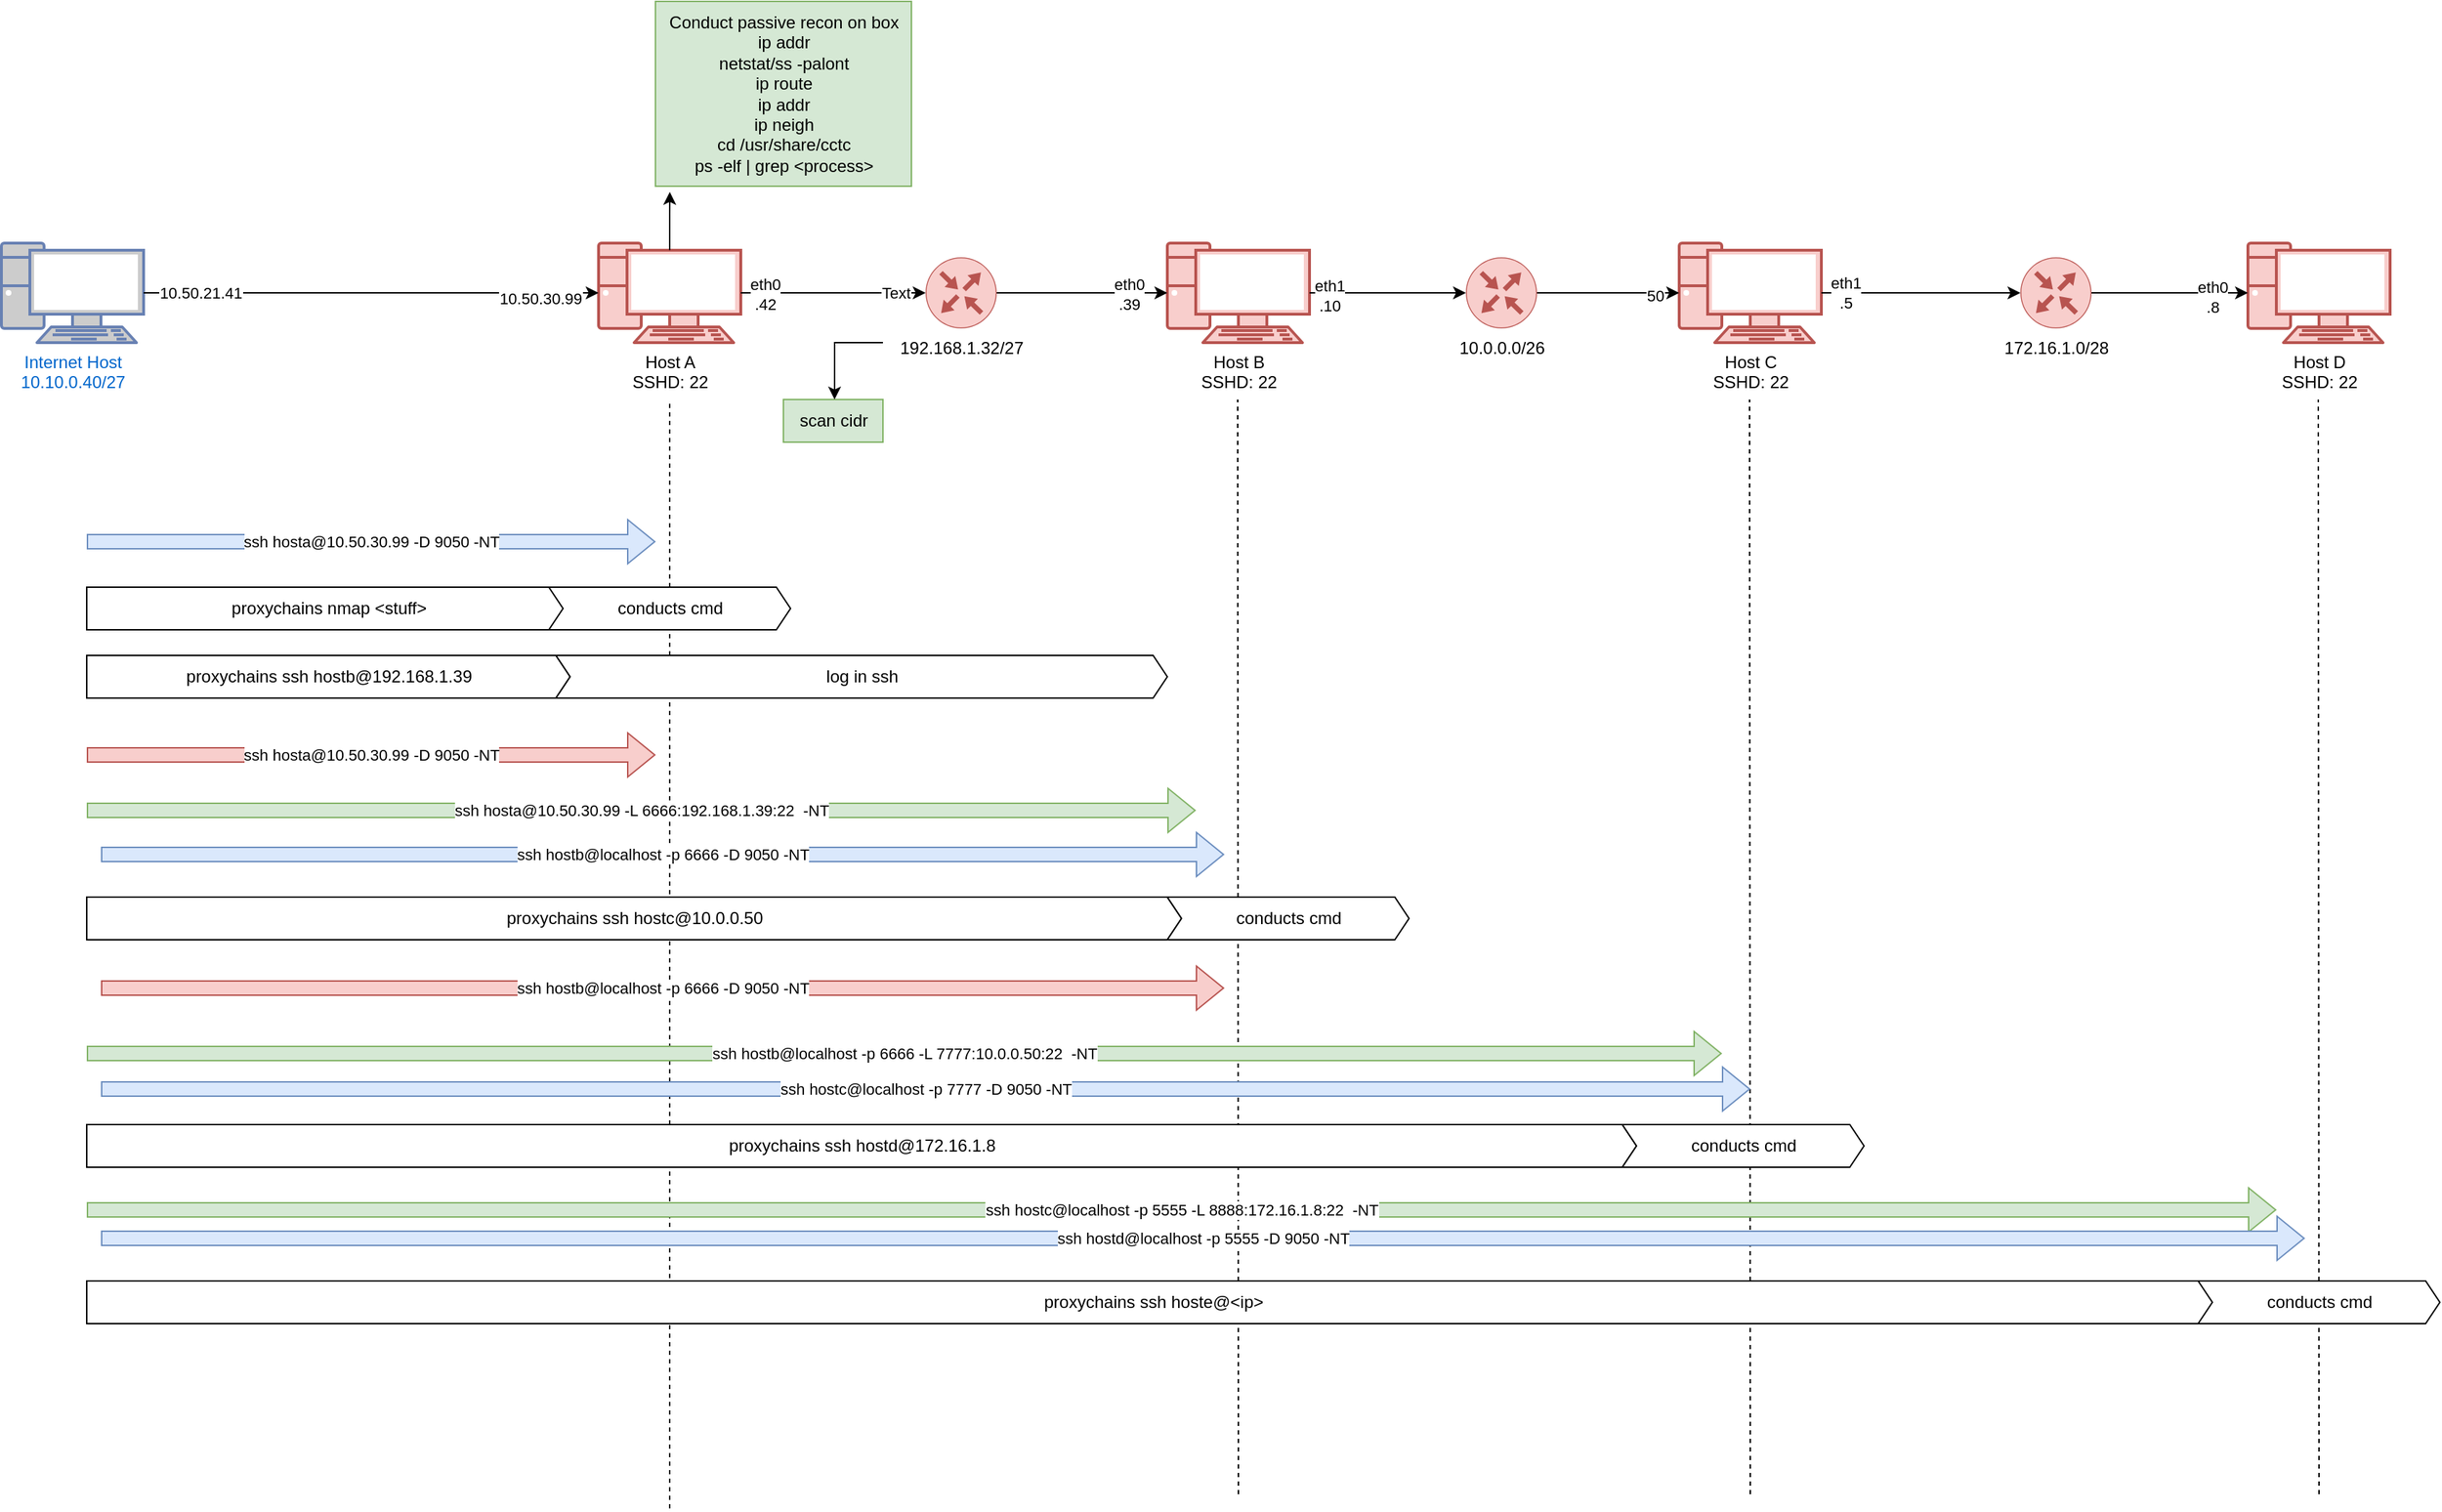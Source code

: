 <mxfile version="24.5.3" type="github">
  <diagram name="Page-1" id="iQ5KhEgalkeNzzqRlSKW">
    <mxGraphModel dx="989" dy="537" grid="1" gridSize="10" guides="1" tooltips="1" connect="1" arrows="1" fold="1" page="1" pageScale="1" pageWidth="850" pageHeight="1100" math="0" shadow="0">
      <root>
        <mxCell id="0" />
        <mxCell id="1" parent="0" />
        <mxCell id="FURbWRbi5EmWoerNdc4_-44" value="" style="endArrow=none;dashed=1;html=1;rounded=0;" edge="1" parent="1">
          <mxGeometry width="50" height="50" relative="1" as="geometry">
            <mxPoint x="1310" y="1060" as="sourcePoint" />
            <mxPoint x="1309.5" y="290" as="targetPoint" />
          </mxGeometry>
        </mxCell>
        <mxCell id="FURbWRbi5EmWoerNdc4_-30" value="" style="endArrow=none;dashed=1;html=1;rounded=0;" edge="1" parent="1">
          <mxGeometry width="50" height="50" relative="1" as="geometry">
            <mxPoint x="950" y="1060" as="sourcePoint" />
            <mxPoint x="949.5" y="290" as="targetPoint" />
          </mxGeometry>
        </mxCell>
        <mxCell id="FURbWRbi5EmWoerNdc4_-29" value="" style="endArrow=none;dashed=1;html=1;rounded=0;" edge="1" parent="1">
          <mxGeometry width="50" height="50" relative="1" as="geometry">
            <mxPoint x="550" y="1070" as="sourcePoint" />
            <mxPoint x="550" y="290" as="targetPoint" />
          </mxGeometry>
        </mxCell>
        <mxCell id="FURbWRbi5EmWoerNdc4_-1" value="192.168.1.32/27" style="sketch=0;points=[[0.5,0,0],[1,0.5,0],[0.5,1,0],[0,0.5,0],[0.145,0.145,0],[0.856,0.145,0],[0.855,0.856,0],[0.145,0.855,0]];verticalLabelPosition=bottom;html=1;verticalAlign=top;aspect=fixed;align=center;pointerEvents=1;shape=mxgraph.cisco19.rect;prIcon=router;fillColor=#f8cecc;strokeColor=#b85450;" vertex="1" parent="1">
          <mxGeometry x="730" y="190" width="50" height="50" as="geometry" />
        </mxCell>
        <mxCell id="FURbWRbi5EmWoerNdc4_-2" value="Internet Host&lt;div&gt;10.10.0.40/27&lt;/div&gt;" style="fontColor=#0066CC;verticalAlign=top;verticalLabelPosition=bottom;labelPosition=center;align=center;html=1;outlineConnect=0;fillColor=#CCCCCC;strokeColor=#6881B3;gradientColor=none;gradientDirection=north;strokeWidth=2;shape=mxgraph.networks.pc;" vertex="1" parent="1">
          <mxGeometry x="80" y="180" width="100" height="70" as="geometry" />
        </mxCell>
        <mxCell id="FURbWRbi5EmWoerNdc4_-3" value="Host A&lt;div&gt;SSHD: 22&lt;/div&gt;" style="verticalAlign=top;verticalLabelPosition=bottom;labelPosition=center;align=center;html=1;outlineConnect=0;fillColor=#f8cecc;strokeColor=#b85450;gradientDirection=north;strokeWidth=2;shape=mxgraph.networks.pc;" vertex="1" parent="1">
          <mxGeometry x="500" y="180" width="100" height="70" as="geometry" />
        </mxCell>
        <mxCell id="FURbWRbi5EmWoerNdc4_-4" value="10.50.21.41" style="edgeStyle=orthogonalEdgeStyle;rounded=0;orthogonalLoop=1;jettySize=auto;html=1;exitX=1;exitY=0.5;exitDx=0;exitDy=0;exitPerimeter=0;entryX=0;entryY=0.5;entryDx=0;entryDy=0;entryPerimeter=0;" edge="1" parent="1" source="FURbWRbi5EmWoerNdc4_-2" target="FURbWRbi5EmWoerNdc4_-3">
          <mxGeometry x="-0.75" relative="1" as="geometry">
            <mxPoint as="offset" />
          </mxGeometry>
        </mxCell>
        <mxCell id="FURbWRbi5EmWoerNdc4_-5" value="10.50.30.99" style="edgeLabel;html=1;align=center;verticalAlign=middle;resizable=0;points=[];" vertex="1" connectable="0" parent="FURbWRbi5EmWoerNdc4_-4">
          <mxGeometry x="0.744" y="-4" relative="1" as="geometry">
            <mxPoint as="offset" />
          </mxGeometry>
        </mxCell>
        <mxCell id="FURbWRbi5EmWoerNdc4_-6" style="edgeStyle=orthogonalEdgeStyle;rounded=0;orthogonalLoop=1;jettySize=auto;html=1;exitX=1;exitY=0.5;exitDx=0;exitDy=0;exitPerimeter=0;entryX=0;entryY=0.5;entryDx=0;entryDy=0;entryPerimeter=0;" edge="1" parent="1" source="FURbWRbi5EmWoerNdc4_-3" target="FURbWRbi5EmWoerNdc4_-1">
          <mxGeometry relative="1" as="geometry" />
        </mxCell>
        <mxCell id="FURbWRbi5EmWoerNdc4_-7" value="eth0&lt;div&gt;.42&lt;/div&gt;" style="edgeLabel;html=1;align=center;verticalAlign=middle;resizable=0;points=[];" vertex="1" connectable="0" parent="FURbWRbi5EmWoerNdc4_-6">
          <mxGeometry x="-0.747" y="-1" relative="1" as="geometry">
            <mxPoint as="offset" />
          </mxGeometry>
        </mxCell>
        <mxCell id="FURbWRbi5EmWoerNdc4_-8" value="Text" style="edgeLabel;html=1;align=center;verticalAlign=middle;resizable=0;points=[];" vertex="1" connectable="0" parent="FURbWRbi5EmWoerNdc4_-6">
          <mxGeometry x="0.674" relative="1" as="geometry">
            <mxPoint as="offset" />
          </mxGeometry>
        </mxCell>
        <mxCell id="FURbWRbi5EmWoerNdc4_-9" value="scan cidr" style="text;html=1;align=center;verticalAlign=middle;resizable=0;points=[];autosize=1;strokeColor=#82b366;fillColor=#d5e8d4;" vertex="1" parent="1">
          <mxGeometry x="630" y="290" width="70" height="30" as="geometry" />
        </mxCell>
        <mxCell id="FURbWRbi5EmWoerNdc4_-10" style="edgeStyle=orthogonalEdgeStyle;rounded=0;orthogonalLoop=1;jettySize=auto;html=1;entryX=0.514;entryY=0;entryDx=0;entryDy=0;entryPerimeter=0;" edge="1" parent="1" target="FURbWRbi5EmWoerNdc4_-9">
          <mxGeometry relative="1" as="geometry">
            <mxPoint x="700" y="250" as="sourcePoint" />
            <Array as="points">
              <mxPoint x="666" y="250" />
            </Array>
          </mxGeometry>
        </mxCell>
        <mxCell id="FURbWRbi5EmWoerNdc4_-11" value="Conduct passive recon on box&lt;div&gt;ip addr&lt;/div&gt;&lt;div&gt;netstat/ss -palont&lt;/div&gt;&lt;div&gt;ip route&lt;/div&gt;&lt;div&gt;ip addr&lt;/div&gt;&lt;div&gt;ip neigh&lt;/div&gt;&lt;div&gt;cd /usr/share/cctc&lt;/div&gt;&lt;div&gt;ps -elf | grep &amp;lt;process&amp;gt;&lt;/div&gt;" style="text;html=1;align=center;verticalAlign=middle;resizable=0;points=[];autosize=1;strokeColor=#82b366;fillColor=#d5e8d4;" vertex="1" parent="1">
          <mxGeometry x="540" y="10" width="180" height="130" as="geometry" />
        </mxCell>
        <mxCell id="FURbWRbi5EmWoerNdc4_-12" style="edgeStyle=orthogonalEdgeStyle;rounded=0;orthogonalLoop=1;jettySize=auto;html=1;exitX=0.5;exitY=0.07;exitDx=0;exitDy=0;exitPerimeter=0;entryX=0.056;entryY=1.031;entryDx=0;entryDy=0;entryPerimeter=0;" edge="1" parent="1" source="FURbWRbi5EmWoerNdc4_-3" target="FURbWRbi5EmWoerNdc4_-11">
          <mxGeometry relative="1" as="geometry">
            <mxPoint x="430" y="120" as="targetPoint" />
          </mxGeometry>
        </mxCell>
        <mxCell id="FURbWRbi5EmWoerNdc4_-13" value="ssh hosta@10.50.30.99 -D 9050 -NT" style="shape=flexArrow;endArrow=classic;html=1;rounded=0;fillColor=#dae8fc;strokeColor=#6c8ebf;" edge="1" parent="1">
          <mxGeometry width="50" height="50" relative="1" as="geometry">
            <mxPoint x="140" y="390" as="sourcePoint" />
            <mxPoint x="540" y="390" as="targetPoint" />
          </mxGeometry>
        </mxCell>
        <mxCell id="FURbWRbi5EmWoerNdc4_-16" value="proxychains nmap &amp;lt;stuff&amp;gt;" style="html=1;shadow=0;dashed=0;align=center;verticalAlign=middle;shape=mxgraph.arrows2.arrow;dy=0;dx=10;notch=0;" vertex="1" parent="1">
          <mxGeometry x="140" y="422" width="340" height="30" as="geometry" />
        </mxCell>
        <mxCell id="FURbWRbi5EmWoerNdc4_-20" value="conducts cmd" style="html=1;shadow=0;dashed=0;align=center;verticalAlign=middle;shape=mxgraph.arrows2.arrow;dy=0;dx=10;notch=10;" vertex="1" parent="1">
          <mxGeometry x="465" y="422" width="170" height="30" as="geometry" />
        </mxCell>
        <mxCell id="FURbWRbi5EmWoerNdc4_-21" value="Host B&lt;div&gt;SSHD: 22&lt;/div&gt;" style="verticalAlign=top;verticalLabelPosition=bottom;labelPosition=center;align=center;html=1;outlineConnect=0;fillColor=#f8cecc;strokeColor=#b85450;gradientDirection=north;strokeWidth=2;shape=mxgraph.networks.pc;" vertex="1" parent="1">
          <mxGeometry x="900" y="180" width="100" height="70" as="geometry" />
        </mxCell>
        <mxCell id="FURbWRbi5EmWoerNdc4_-22" style="edgeStyle=orthogonalEdgeStyle;rounded=0;orthogonalLoop=1;jettySize=auto;html=1;exitX=1;exitY=0.5;exitDx=0;exitDy=0;exitPerimeter=0;entryX=0;entryY=0.5;entryDx=0;entryDy=0;entryPerimeter=0;" edge="1" parent="1" source="FURbWRbi5EmWoerNdc4_-1" target="FURbWRbi5EmWoerNdc4_-21">
          <mxGeometry relative="1" as="geometry" />
        </mxCell>
        <mxCell id="FURbWRbi5EmWoerNdc4_-23" value="eth0&lt;div&gt;.39&lt;/div&gt;" style="edgeLabel;html=1;align=center;verticalAlign=middle;resizable=0;points=[];" vertex="1" connectable="0" parent="FURbWRbi5EmWoerNdc4_-22">
          <mxGeometry x="0.55" y="-1" relative="1" as="geometry">
            <mxPoint as="offset" />
          </mxGeometry>
        </mxCell>
        <mxCell id="FURbWRbi5EmWoerNdc4_-24" value="proxychains ssh hostb@192.168.1.39" style="html=1;shadow=0;dashed=0;align=center;verticalAlign=middle;shape=mxgraph.arrows2.arrow;dy=0;dx=10;notch=0;" vertex="1" parent="1">
          <mxGeometry x="140" y="470" width="340" height="30" as="geometry" />
        </mxCell>
        <mxCell id="FURbWRbi5EmWoerNdc4_-25" value="log in ssh" style="html=1;shadow=0;dashed=0;align=center;verticalAlign=middle;shape=mxgraph.arrows2.arrow;dy=0;dx=10;notch=10;" vertex="1" parent="1">
          <mxGeometry x="470" y="470" width="430" height="30" as="geometry" />
        </mxCell>
        <mxCell id="FURbWRbi5EmWoerNdc4_-26" value="10.0.0.0/26" style="sketch=0;points=[[0.5,0,0],[1,0.5,0],[0.5,1,0],[0,0.5,0],[0.145,0.145,0],[0.856,0.145,0],[0.855,0.856,0],[0.145,0.855,0]];verticalLabelPosition=bottom;html=1;verticalAlign=top;aspect=fixed;align=center;pointerEvents=1;shape=mxgraph.cisco19.rect;prIcon=router;fillColor=#f8cecc;strokeColor=#b85450;" vertex="1" parent="1">
          <mxGeometry x="1110" y="190" width="50" height="50" as="geometry" />
        </mxCell>
        <mxCell id="FURbWRbi5EmWoerNdc4_-27" value="ssh hosta@10.50.30.99 -D 9050 -NT" style="shape=flexArrow;endArrow=classic;html=1;rounded=0;fillColor=#f8cecc;strokeColor=#b85450;" edge="1" parent="1">
          <mxGeometry width="50" height="50" relative="1" as="geometry">
            <mxPoint x="140" y="540" as="sourcePoint" />
            <mxPoint x="540" y="540" as="targetPoint" />
          </mxGeometry>
        </mxCell>
        <mxCell id="FURbWRbi5EmWoerNdc4_-28" value="ssh hosta@10.50.30.99 -L 6666:192.168.1.39:22&amp;nbsp; -NT" style="shape=flexArrow;endArrow=classic;html=1;rounded=0;fillColor=#d5e8d4;strokeColor=#82b366;" edge="1" parent="1">
          <mxGeometry width="50" height="50" relative="1" as="geometry">
            <mxPoint x="140" y="579" as="sourcePoint" />
            <mxPoint x="920" y="579" as="targetPoint" />
          </mxGeometry>
        </mxCell>
        <mxCell id="FURbWRbi5EmWoerNdc4_-31" value="ssh hostb@localhost -p 6666 -D 9050 -NT" style="shape=flexArrow;endArrow=classic;html=1;rounded=0;fillColor=#dae8fc;strokeColor=#6c8ebf;" edge="1" parent="1">
          <mxGeometry width="50" height="50" relative="1" as="geometry">
            <mxPoint x="150" y="610" as="sourcePoint" />
            <mxPoint x="940" y="610" as="targetPoint" />
          </mxGeometry>
        </mxCell>
        <mxCell id="FURbWRbi5EmWoerNdc4_-32" value="proxychains ssh hostc@10.0.0.50" style="html=1;shadow=0;dashed=0;align=center;verticalAlign=middle;shape=mxgraph.arrows2.arrow;dy=0;dx=10;notch=0;" vertex="1" parent="1">
          <mxGeometry x="140" y="640" width="770" height="30" as="geometry" />
        </mxCell>
        <mxCell id="FURbWRbi5EmWoerNdc4_-33" value="conducts cmd" style="html=1;shadow=0;dashed=0;align=center;verticalAlign=middle;shape=mxgraph.arrows2.arrow;dy=0;dx=10;notch=10;" vertex="1" parent="1">
          <mxGeometry x="900" y="640" width="170" height="30" as="geometry" />
        </mxCell>
        <mxCell id="FURbWRbi5EmWoerNdc4_-34" style="edgeStyle=orthogonalEdgeStyle;rounded=0;orthogonalLoop=1;jettySize=auto;html=1;exitX=1;exitY=0.5;exitDx=0;exitDy=0;exitPerimeter=0;entryX=0;entryY=0.5;entryDx=0;entryDy=0;entryPerimeter=0;" edge="1" parent="1" source="FURbWRbi5EmWoerNdc4_-21" target="FURbWRbi5EmWoerNdc4_-26">
          <mxGeometry relative="1" as="geometry" />
        </mxCell>
        <mxCell id="FURbWRbi5EmWoerNdc4_-35" value="eth1&lt;div&gt;.10&lt;/div&gt;" style="edgeLabel;html=1;align=center;verticalAlign=middle;resizable=0;points=[];" vertex="1" connectable="0" parent="FURbWRbi5EmWoerNdc4_-34">
          <mxGeometry x="-0.746" y="-2" relative="1" as="geometry">
            <mxPoint as="offset" />
          </mxGeometry>
        </mxCell>
        <mxCell id="FURbWRbi5EmWoerNdc4_-36" value="Host C&lt;div&gt;SSHD: 22&lt;/div&gt;" style="verticalAlign=top;verticalLabelPosition=bottom;labelPosition=center;align=center;html=1;outlineConnect=0;fillColor=#f8cecc;strokeColor=#b85450;gradientDirection=north;strokeWidth=2;shape=mxgraph.networks.pc;" vertex="1" parent="1">
          <mxGeometry x="1260" y="180" width="100" height="70" as="geometry" />
        </mxCell>
        <mxCell id="FURbWRbi5EmWoerNdc4_-37" style="edgeStyle=orthogonalEdgeStyle;rounded=0;orthogonalLoop=1;jettySize=auto;html=1;exitX=1;exitY=0.5;exitDx=0;exitDy=0;exitPerimeter=0;entryX=0;entryY=0.5;entryDx=0;entryDy=0;entryPerimeter=0;" edge="1" parent="1" source="FURbWRbi5EmWoerNdc4_-26" target="FURbWRbi5EmWoerNdc4_-36">
          <mxGeometry relative="1" as="geometry" />
        </mxCell>
        <mxCell id="FURbWRbi5EmWoerNdc4_-38" value="50" style="edgeLabel;html=1;align=center;verticalAlign=middle;resizable=0;points=[];" vertex="1" connectable="0" parent="FURbWRbi5EmWoerNdc4_-37">
          <mxGeometry x="0.66" y="-2" relative="1" as="geometry">
            <mxPoint as="offset" />
          </mxGeometry>
        </mxCell>
        <mxCell id="FURbWRbi5EmWoerNdc4_-39" value="172.16.1.0/28" style="sketch=0;points=[[0.5,0,0],[1,0.5,0],[0.5,1,0],[0,0.5,0],[0.145,0.145,0],[0.856,0.145,0],[0.855,0.856,0],[0.145,0.855,0]];verticalLabelPosition=bottom;html=1;verticalAlign=top;aspect=fixed;align=center;pointerEvents=1;shape=mxgraph.cisco19.rect;prIcon=router;fillColor=#f8cecc;strokeColor=#b85450;" vertex="1" parent="1">
          <mxGeometry x="1500" y="190" width="50" height="50" as="geometry" />
        </mxCell>
        <mxCell id="FURbWRbi5EmWoerNdc4_-40" style="edgeStyle=orthogonalEdgeStyle;rounded=0;orthogonalLoop=1;jettySize=auto;html=1;exitX=1;exitY=0.5;exitDx=0;exitDy=0;exitPerimeter=0;entryX=0;entryY=0.5;entryDx=0;entryDy=0;entryPerimeter=0;" edge="1" parent="1" source="FURbWRbi5EmWoerNdc4_-36" target="FURbWRbi5EmWoerNdc4_-39">
          <mxGeometry relative="1" as="geometry" />
        </mxCell>
        <mxCell id="FURbWRbi5EmWoerNdc4_-41" value="eth1&lt;div&gt;.5&lt;/div&gt;" style="edgeLabel;html=1;align=center;verticalAlign=middle;resizable=0;points=[];" vertex="1" connectable="0" parent="FURbWRbi5EmWoerNdc4_-40">
          <mxGeometry x="-0.757" relative="1" as="geometry">
            <mxPoint as="offset" />
          </mxGeometry>
        </mxCell>
        <mxCell id="FURbWRbi5EmWoerNdc4_-42" value="ssh hostb@localhost -p 6666 -D 9050 -NT" style="shape=flexArrow;endArrow=classic;html=1;rounded=0;fillColor=#f8cecc;strokeColor=#b85450;" edge="1" parent="1">
          <mxGeometry width="50" height="50" relative="1" as="geometry">
            <mxPoint x="150" y="704" as="sourcePoint" />
            <mxPoint x="940" y="704" as="targetPoint" />
          </mxGeometry>
        </mxCell>
        <mxCell id="FURbWRbi5EmWoerNdc4_-43" value="ssh hostb@localhost -p 6666 -L 7777:10.0.0.50:22&amp;nbsp; -NT" style="shape=flexArrow;endArrow=classic;html=1;rounded=0;fillColor=#d5e8d4;strokeColor=#82b366;" edge="1" parent="1">
          <mxGeometry width="50" height="50" relative="1" as="geometry">
            <mxPoint x="140" y="750" as="sourcePoint" />
            <mxPoint x="1290" y="750" as="targetPoint" />
          </mxGeometry>
        </mxCell>
        <mxCell id="FURbWRbi5EmWoerNdc4_-45" value="ssh hostc@localhost -p 7777 -D 9050 -NT" style="shape=flexArrow;endArrow=classic;html=1;rounded=0;fillColor=#dae8fc;strokeColor=#6c8ebf;" edge="1" parent="1">
          <mxGeometry width="50" height="50" relative="1" as="geometry">
            <mxPoint x="150" y="775" as="sourcePoint" />
            <mxPoint x="1310" y="775" as="targetPoint" />
          </mxGeometry>
        </mxCell>
        <mxCell id="FURbWRbi5EmWoerNdc4_-46" value="Host D&lt;div&gt;SSHD: 22&lt;/div&gt;" style="verticalAlign=top;verticalLabelPosition=bottom;labelPosition=center;align=center;html=1;outlineConnect=0;fillColor=#f8cecc;strokeColor=#b85450;gradientDirection=north;strokeWidth=2;shape=mxgraph.networks.pc;" vertex="1" parent="1">
          <mxGeometry x="1660" y="180" width="100" height="70" as="geometry" />
        </mxCell>
        <mxCell id="FURbWRbi5EmWoerNdc4_-47" style="edgeStyle=orthogonalEdgeStyle;rounded=0;orthogonalLoop=1;jettySize=auto;html=1;exitX=1;exitY=0.5;exitDx=0;exitDy=0;exitPerimeter=0;entryX=0;entryY=0.5;entryDx=0;entryDy=0;entryPerimeter=0;" edge="1" parent="1" source="FURbWRbi5EmWoerNdc4_-39" target="FURbWRbi5EmWoerNdc4_-46">
          <mxGeometry relative="1" as="geometry" />
        </mxCell>
        <mxCell id="FURbWRbi5EmWoerNdc4_-52" value="eth0&lt;div&gt;.8&lt;/div&gt;" style="edgeLabel;html=1;align=center;verticalAlign=middle;resizable=0;points=[];" vertex="1" connectable="0" parent="FURbWRbi5EmWoerNdc4_-47">
          <mxGeometry x="0.545" y="-3" relative="1" as="geometry">
            <mxPoint as="offset" />
          </mxGeometry>
        </mxCell>
        <mxCell id="FURbWRbi5EmWoerNdc4_-48" value="" style="endArrow=none;dashed=1;html=1;rounded=0;" edge="1" parent="1">
          <mxGeometry width="50" height="50" relative="1" as="geometry">
            <mxPoint x="1710" y="1060" as="sourcePoint" />
            <mxPoint x="1709.5" y="290" as="targetPoint" />
          </mxGeometry>
        </mxCell>
        <mxCell id="FURbWRbi5EmWoerNdc4_-49" value="proxychains ssh hostd@172.16.1.8" style="html=1;shadow=0;dashed=0;align=center;verticalAlign=middle;shape=mxgraph.arrows2.arrow;dy=0;dx=10;notch=0;" vertex="1" parent="1">
          <mxGeometry x="140" y="800" width="1090" height="30" as="geometry" />
        </mxCell>
        <mxCell id="FURbWRbi5EmWoerNdc4_-50" value="conducts cmd" style="html=1;shadow=0;dashed=0;align=center;verticalAlign=middle;shape=mxgraph.arrows2.arrow;dy=0;dx=10;notch=10;" vertex="1" parent="1">
          <mxGeometry x="1220" y="800" width="170" height="30" as="geometry" />
        </mxCell>
        <mxCell id="FURbWRbi5EmWoerNdc4_-51" value="ssh hostc@localhost -p 5555 -L 8888:172.16.1.8:22&amp;nbsp; -NT" style="shape=flexArrow;endArrow=classic;html=1;rounded=0;fillColor=#d5e8d4;strokeColor=#82b366;" edge="1" parent="1">
          <mxGeometry width="50" height="50" relative="1" as="geometry">
            <mxPoint x="140" y="860" as="sourcePoint" />
            <mxPoint x="1680" y="860" as="targetPoint" />
          </mxGeometry>
        </mxCell>
        <mxCell id="FURbWRbi5EmWoerNdc4_-53" value="ssh hostd@localhost -p 5555 -D 9050 -NT" style="shape=flexArrow;endArrow=classic;html=1;rounded=0;fillColor=#dae8fc;strokeColor=#6c8ebf;" edge="1" parent="1">
          <mxGeometry width="50" height="50" relative="1" as="geometry">
            <mxPoint x="150" y="880" as="sourcePoint" />
            <mxPoint x="1700" y="880" as="targetPoint" />
          </mxGeometry>
        </mxCell>
        <mxCell id="FURbWRbi5EmWoerNdc4_-54" value="proxychains ssh hoste@&amp;lt;ip&amp;gt;" style="html=1;shadow=0;dashed=0;align=center;verticalAlign=middle;shape=mxgraph.arrows2.arrow;dy=0;dx=10;notch=0;" vertex="1" parent="1">
          <mxGeometry x="140" y="910" width="1500" height="30" as="geometry" />
        </mxCell>
        <mxCell id="FURbWRbi5EmWoerNdc4_-55" value="conducts cmd" style="html=1;shadow=0;dashed=0;align=center;verticalAlign=middle;shape=mxgraph.arrows2.arrow;dy=0;dx=10;notch=10;" vertex="1" parent="1">
          <mxGeometry x="1625" y="910" width="170" height="30" as="geometry" />
        </mxCell>
      </root>
    </mxGraphModel>
  </diagram>
</mxfile>
